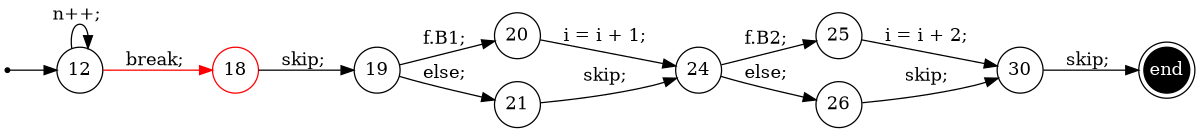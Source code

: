 digraph finite_state_machine {
	rankdir=LR
	size="8,5"
	93824994178208 [label = 12, shape = doublecircle, fixedsize = true]; 
	s93824994178208 [shape = point];
	e93824994173872 [shape = doublecircle, fixedsize = true, style = filled, fillcolor = black, fontcolor = white,  label = end];
	 93824994178208 [label = 12, shape = circle, fixedsize = true ];
	 93824994170560 [label = 18, shape = circle, color = red, fixedsize = true ];
	 93824994170896 [label = 19, shape = circle, fixedsize = true ];
	 93824994171728 [label = 20, shape = circle, fixedsize = true ];
	 93824994172480 [label = 21, shape = circle, fixedsize = true ];
	 93824994172256 [label = 24, shape = circle, fixedsize = true ];
	 93824994173344 [label = 25, shape = circle, fixedsize = true ];
	 93824994174096 [label = 26, shape = circle, fixedsize = true ];
	 93824994173872 [label = 30, shape = circle, fixedsize = true ];
	s93824994178208 -> 93824994178208;
	93824994178208 -> 93824994170560 [color = red, label = "break; "];
	93824994178208 -> 93824994178208 [ label = "n++; "];
	93824994170560 -> 93824994170896 [ label = "skip; "];
	93824994170896 -> 93824994171728 [ label = "f.B1; "];
	93824994171728 -> 93824994172256 [ label = "i = i + 1; "];
	93824994170896 -> 93824994172480 [ label = "else; "];
	93824994172480 -> 93824994172256 [ label = "skip; "];
	93824994172256 -> 93824994173344 [ label = "f.B2; "];
	93824994173344 -> 93824994173872 [ label = "i = i + 2; "];
	93824994172256 -> 93824994174096 [ label = "else; "];
	93824994174096 -> 93824994173872 [ label = "skip; "];
	93824994173872 -> e93824994173872 [ label = "skip; "];
}